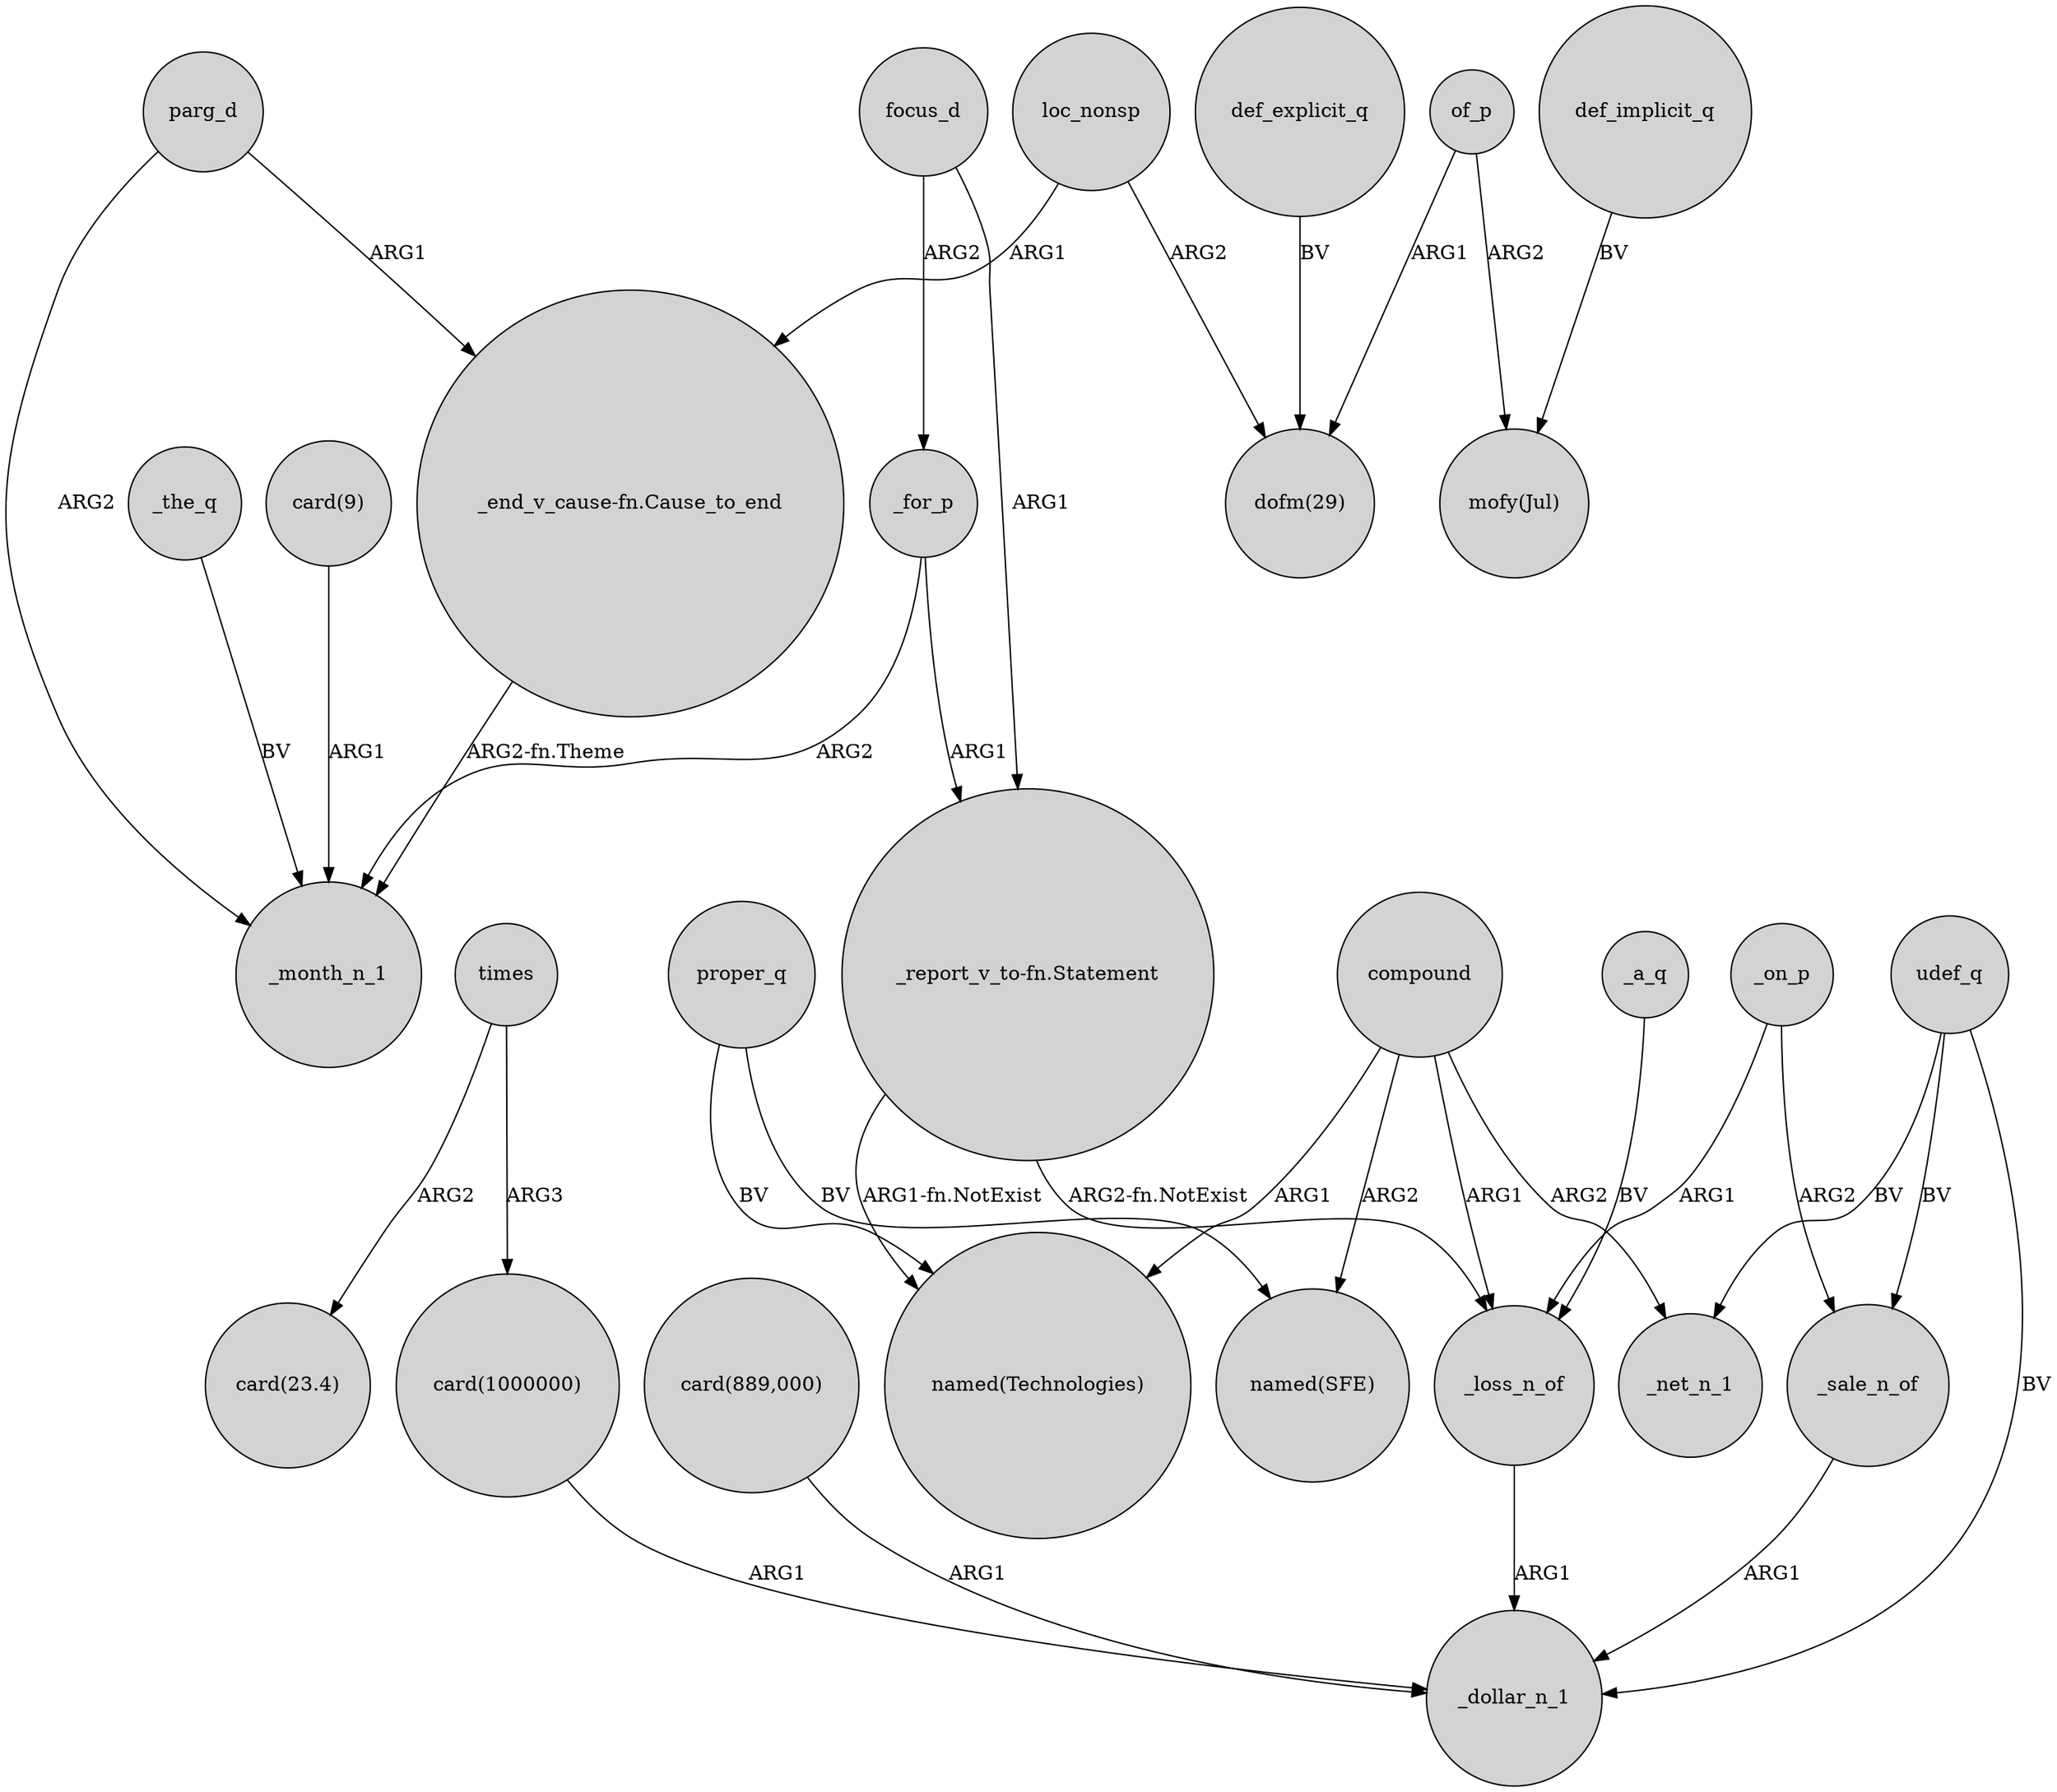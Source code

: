 digraph {
	node [shape=circle style=filled]
	parg_d -> _month_n_1 [label=ARG2]
	"card(889,000)" -> _dollar_n_1 [label=ARG1]
	_for_p -> _month_n_1 [label=ARG2]
	of_p -> "dofm(29)" [label=ARG1]
	"card(1000000)" -> _dollar_n_1 [label=ARG1]
	times -> "card(23.4)" [label=ARG2]
	focus_d -> "_report_v_to-fn.Statement" [label=ARG1]
	compound -> "named(Technologies)" [label=ARG1]
	proper_q -> "named(SFE)" [label=BV]
	def_implicit_q -> "mofy(Jul)" [label=BV]
	_for_p -> "_report_v_to-fn.Statement" [label=ARG1]
	_a_q -> _loss_n_of [label=BV]
	_loss_n_of -> _dollar_n_1 [label=ARG1]
	loc_nonsp -> "dofm(29)" [label=ARG2]
	def_explicit_q -> "dofm(29)" [label=BV]
	"_end_v_cause-fn.Cause_to_end" -> _month_n_1 [label="ARG2-fn.Theme"]
	focus_d -> _for_p [label=ARG2]
	of_p -> "mofy(Jul)" [label=ARG2]
	_the_q -> _month_n_1 [label=BV]
	compound -> _net_n_1 [label=ARG2]
	times -> "card(1000000)" [label=ARG3]
	"card(9)" -> _month_n_1 [label=ARG1]
	loc_nonsp -> "_end_v_cause-fn.Cause_to_end" [label=ARG1]
	proper_q -> "named(Technologies)" [label=BV]
	parg_d -> "_end_v_cause-fn.Cause_to_end" [label=ARG1]
	_on_p -> _loss_n_of [label=ARG1]
	_on_p -> _sale_n_of [label=ARG2]
	"_report_v_to-fn.Statement" -> _loss_n_of [label="ARG2-fn.NotExist"]
	udef_q -> _sale_n_of [label=BV]
	udef_q -> _net_n_1 [label=BV]
	compound -> _loss_n_of [label=ARG1]
	compound -> "named(SFE)" [label=ARG2]
	udef_q -> _dollar_n_1 [label=BV]
	"_report_v_to-fn.Statement" -> "named(Technologies)" [label="ARG1-fn.NotExist"]
	_sale_n_of -> _dollar_n_1 [label=ARG1]
}
